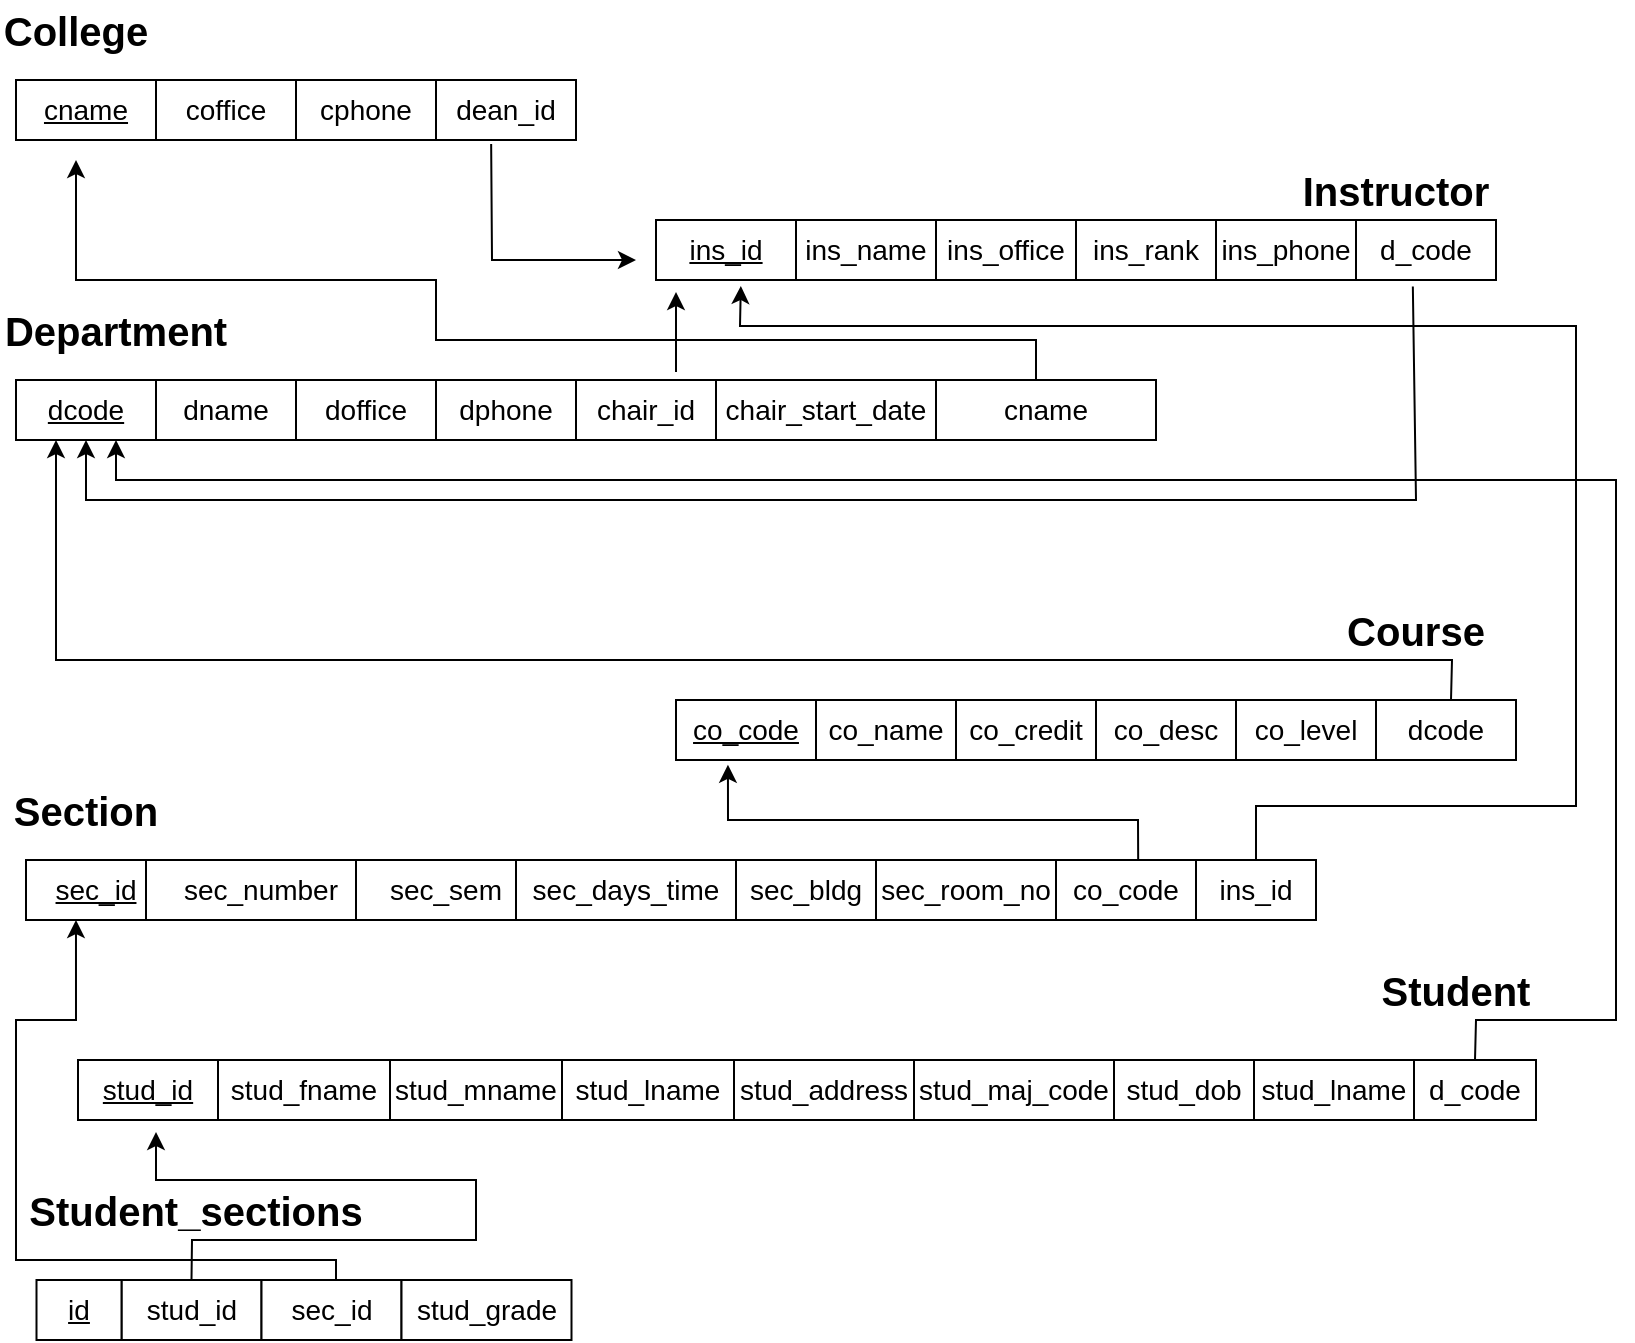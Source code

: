 <mxfile version="24.3.1" type="device">
  <diagram name="Page-1" id="ducd93hACRnwZ_MA11Ve">
    <mxGraphModel dx="1290" dy="530" grid="1" gridSize="10" guides="1" tooltips="1" connect="1" arrows="1" fold="1" page="1" pageScale="1" pageWidth="827" pageHeight="1169" math="0" shadow="0">
      <root>
        <mxCell id="0" />
        <mxCell id="1" parent="0" />
        <mxCell id="RGdw6zsYyYciSOCUpTUz-1" value="&lt;u&gt;&lt;font style=&quot;font-size: 14px;&quot;&gt;cname&lt;/font&gt;&lt;/u&gt;" style="rounded=0;whiteSpace=wrap;html=1;" vertex="1" parent="1">
          <mxGeometry x="10" y="50" width="70" height="30" as="geometry" />
        </mxCell>
        <mxCell id="RGdw6zsYyYciSOCUpTUz-2" value="&lt;b&gt;&lt;font style=&quot;font-size: 20px;&quot;&gt;College&lt;/font&gt;&lt;/b&gt;" style="text;html=1;align=center;verticalAlign=middle;whiteSpace=wrap;rounded=0;" vertex="1" parent="1">
          <mxGeometry x="10" y="10" width="60" height="30" as="geometry" />
        </mxCell>
        <mxCell id="RGdw6zsYyYciSOCUpTUz-3" value="&lt;font style=&quot;font-size: 14px;&quot;&gt;coffice&lt;/font&gt;" style="rounded=0;whiteSpace=wrap;html=1;" vertex="1" parent="1">
          <mxGeometry x="80" y="50" width="70" height="30" as="geometry" />
        </mxCell>
        <mxCell id="RGdw6zsYyYciSOCUpTUz-4" value="&lt;font style=&quot;font-size: 14px;&quot;&gt;cphone&lt;/font&gt;" style="rounded=0;whiteSpace=wrap;html=1;" vertex="1" parent="1">
          <mxGeometry x="150" y="50" width="70" height="30" as="geometry" />
        </mxCell>
        <mxCell id="RGdw6zsYyYciSOCUpTUz-5" value="&lt;font style=&quot;font-size: 14px;&quot;&gt;dean_id&lt;/font&gt;" style="rounded=0;whiteSpace=wrap;html=1;" vertex="1" parent="1">
          <mxGeometry x="220" y="50" width="70" height="30" as="geometry" />
        </mxCell>
        <mxCell id="RGdw6zsYyYciSOCUpTUz-6" value="&lt;b&gt;&lt;font style=&quot;font-size: 20px;&quot;&gt;Instructor&lt;/font&gt;&lt;/b&gt;" style="text;html=1;align=center;verticalAlign=middle;whiteSpace=wrap;rounded=0;" vertex="1" parent="1">
          <mxGeometry x="670" y="90" width="60" height="30" as="geometry" />
        </mxCell>
        <mxCell id="RGdw6zsYyYciSOCUpTUz-7" value="&lt;u&gt;&lt;font style=&quot;font-size: 14px;&quot;&gt;ins_id&lt;/font&gt;&lt;/u&gt;" style="rounded=0;whiteSpace=wrap;html=1;" vertex="1" parent="1">
          <mxGeometry x="330" y="120" width="70" height="30" as="geometry" />
        </mxCell>
        <mxCell id="RGdw6zsYyYciSOCUpTUz-8" value="&lt;font style=&quot;font-size: 14px;&quot;&gt;ins_name&lt;/font&gt;" style="rounded=0;whiteSpace=wrap;html=1;" vertex="1" parent="1">
          <mxGeometry x="400" y="120" width="70" height="30" as="geometry" />
        </mxCell>
        <mxCell id="RGdw6zsYyYciSOCUpTUz-9" value="&lt;font style=&quot;font-size: 14px;&quot;&gt;ins_office&lt;/font&gt;" style="rounded=0;whiteSpace=wrap;html=1;" vertex="1" parent="1">
          <mxGeometry x="470" y="120" width="70" height="30" as="geometry" />
        </mxCell>
        <mxCell id="RGdw6zsYyYciSOCUpTUz-10" value="&lt;font style=&quot;font-size: 14px;&quot;&gt;ins_rank&lt;/font&gt;" style="rounded=0;whiteSpace=wrap;html=1;" vertex="1" parent="1">
          <mxGeometry x="540" y="120" width="70" height="30" as="geometry" />
        </mxCell>
        <mxCell id="RGdw6zsYyYciSOCUpTUz-11" value="&lt;font style=&quot;font-size: 14px;&quot;&gt;ins_phone&lt;/font&gt;" style="rounded=0;whiteSpace=wrap;html=1;" vertex="1" parent="1">
          <mxGeometry x="610" y="120" width="70" height="30" as="geometry" />
        </mxCell>
        <mxCell id="RGdw6zsYyYciSOCUpTUz-12" value="&lt;font style=&quot;font-size: 14px;&quot;&gt;d_code&lt;/font&gt;" style="rounded=0;whiteSpace=wrap;html=1;" vertex="1" parent="1">
          <mxGeometry x="680" y="120" width="70" height="30" as="geometry" />
        </mxCell>
        <mxCell id="RGdw6zsYyYciSOCUpTUz-13" value="" style="endArrow=classic;html=1;rounded=0;exitX=0.394;exitY=1.067;exitDx=0;exitDy=0;exitPerimeter=0;" edge="1" parent="1" source="RGdw6zsYyYciSOCUpTUz-5">
          <mxGeometry width="50" height="50" relative="1" as="geometry">
            <mxPoint x="270" y="190" as="sourcePoint" />
            <mxPoint x="320" y="140" as="targetPoint" />
            <Array as="points">
              <mxPoint x="248" y="140" />
            </Array>
          </mxGeometry>
        </mxCell>
        <mxCell id="RGdw6zsYyYciSOCUpTUz-14" value="&lt;b&gt;&lt;font style=&quot;font-size: 20px;&quot;&gt;Department&lt;/font&gt;&lt;/b&gt;" style="text;html=1;align=center;verticalAlign=middle;whiteSpace=wrap;rounded=0;" vertex="1" parent="1">
          <mxGeometry x="30" y="160" width="60" height="30" as="geometry" />
        </mxCell>
        <mxCell id="RGdw6zsYyYciSOCUpTUz-15" value="&lt;u&gt;&lt;font style=&quot;font-size: 14px;&quot;&gt;dcode&lt;/font&gt;&lt;/u&gt;" style="rounded=0;whiteSpace=wrap;html=1;" vertex="1" parent="1">
          <mxGeometry x="10" y="200" width="70" height="30" as="geometry" />
        </mxCell>
        <mxCell id="RGdw6zsYyYciSOCUpTUz-16" value="&lt;font style=&quot;font-size: 14px;&quot;&gt;dname&lt;/font&gt;" style="rounded=0;whiteSpace=wrap;html=1;" vertex="1" parent="1">
          <mxGeometry x="80" y="200" width="70" height="30" as="geometry" />
        </mxCell>
        <mxCell id="RGdw6zsYyYciSOCUpTUz-17" value="&lt;span style=&quot;font-size: 14px;&quot;&gt;doffice&lt;/span&gt;" style="rounded=0;whiteSpace=wrap;html=1;" vertex="1" parent="1">
          <mxGeometry x="150" y="200" width="70" height="30" as="geometry" />
        </mxCell>
        <mxCell id="RGdw6zsYyYciSOCUpTUz-18" value="&lt;font style=&quot;font-size: 14px;&quot;&gt;dphone&lt;/font&gt;" style="rounded=0;whiteSpace=wrap;html=1;" vertex="1" parent="1">
          <mxGeometry x="220" y="200" width="70" height="30" as="geometry" />
        </mxCell>
        <mxCell id="RGdw6zsYyYciSOCUpTUz-19" value="&lt;font style=&quot;font-size: 14px;&quot;&gt;chair_id&lt;/font&gt;" style="rounded=0;whiteSpace=wrap;html=1;" vertex="1" parent="1">
          <mxGeometry x="290" y="200" width="70" height="30" as="geometry" />
        </mxCell>
        <mxCell id="RGdw6zsYyYciSOCUpTUz-20" value="&lt;font style=&quot;font-size: 14px;&quot;&gt;chair_start_date&lt;/font&gt;" style="rounded=0;whiteSpace=wrap;html=1;" vertex="1" parent="1">
          <mxGeometry x="360" y="200" width="110" height="30" as="geometry" />
        </mxCell>
        <mxCell id="RGdw6zsYyYciSOCUpTUz-23" value="" style="endArrow=classic;html=1;rounded=0;entryX=0.5;entryY=1;entryDx=0;entryDy=0;exitX=0.406;exitY=1.107;exitDx=0;exitDy=0;exitPerimeter=0;" edge="1" parent="1" source="RGdw6zsYyYciSOCUpTUz-12" target="RGdw6zsYyYciSOCUpTUz-15">
          <mxGeometry width="50" height="50" relative="1" as="geometry">
            <mxPoint x="720" y="160" as="sourcePoint" />
            <mxPoint x="30.0" y="252.4" as="targetPoint" />
            <Array as="points">
              <mxPoint x="710" y="260" />
              <mxPoint x="45" y="260" />
            </Array>
          </mxGeometry>
        </mxCell>
        <mxCell id="RGdw6zsYyYciSOCUpTUz-24" value="" style="endArrow=classic;html=1;rounded=0;" edge="1" parent="1">
          <mxGeometry width="50" height="50" relative="1" as="geometry">
            <mxPoint x="340" y="196" as="sourcePoint" />
            <mxPoint x="340" y="156" as="targetPoint" />
          </mxGeometry>
        </mxCell>
        <mxCell id="RGdw6zsYyYciSOCUpTUz-25" value="&lt;font style=&quot;font-size: 14px;&quot;&gt;cname&lt;/font&gt;" style="rounded=0;whiteSpace=wrap;html=1;" vertex="1" parent="1">
          <mxGeometry x="470" y="200" width="110" height="30" as="geometry" />
        </mxCell>
        <mxCell id="RGdw6zsYyYciSOCUpTUz-26" value="" style="endArrow=classic;html=1;rounded=0;" edge="1" parent="1">
          <mxGeometry width="50" height="50" relative="1" as="geometry">
            <mxPoint x="520" y="200" as="sourcePoint" />
            <mxPoint x="40" y="90" as="targetPoint" />
            <Array as="points">
              <mxPoint x="520" y="180" />
              <mxPoint x="220" y="180" />
              <mxPoint x="220" y="150" />
              <mxPoint x="40" y="150" />
            </Array>
          </mxGeometry>
        </mxCell>
        <mxCell id="RGdw6zsYyYciSOCUpTUz-27" value="&lt;b&gt;&lt;font style=&quot;font-size: 20px;&quot;&gt;Course&lt;/font&gt;&lt;/b&gt;" style="text;html=1;align=center;verticalAlign=middle;whiteSpace=wrap;rounded=0;" vertex="1" parent="1">
          <mxGeometry x="680" y="310" width="60" height="30" as="geometry" />
        </mxCell>
        <mxCell id="RGdw6zsYyYciSOCUpTUz-28" value="&lt;u&gt;&lt;font style=&quot;font-size: 14px;&quot;&gt;co_code&lt;/font&gt;&lt;/u&gt;" style="rounded=0;whiteSpace=wrap;html=1;" vertex="1" parent="1">
          <mxGeometry x="340" y="360" width="70" height="30" as="geometry" />
        </mxCell>
        <mxCell id="RGdw6zsYyYciSOCUpTUz-29" value="&lt;font style=&quot;font-size: 14px;&quot;&gt;co_name&lt;/font&gt;" style="rounded=0;whiteSpace=wrap;html=1;" vertex="1" parent="1">
          <mxGeometry x="410" y="360" width="70" height="30" as="geometry" />
        </mxCell>
        <mxCell id="RGdw6zsYyYciSOCUpTUz-30" value="&lt;font style=&quot;font-size: 14px;&quot;&gt;co_credit&lt;/font&gt;" style="rounded=0;whiteSpace=wrap;html=1;" vertex="1" parent="1">
          <mxGeometry x="480" y="360" width="70" height="30" as="geometry" />
        </mxCell>
        <mxCell id="RGdw6zsYyYciSOCUpTUz-31" value="&lt;font style=&quot;font-size: 14px;&quot;&gt;co_desc&lt;/font&gt;" style="rounded=0;whiteSpace=wrap;html=1;" vertex="1" parent="1">
          <mxGeometry x="550" y="360" width="70" height="30" as="geometry" />
        </mxCell>
        <mxCell id="RGdw6zsYyYciSOCUpTUz-32" value="&lt;font style=&quot;font-size: 14px;&quot;&gt;co_level&lt;/font&gt;" style="rounded=0;whiteSpace=wrap;html=1;" vertex="1" parent="1">
          <mxGeometry x="620" y="360" width="70" height="30" as="geometry" />
        </mxCell>
        <mxCell id="RGdw6zsYyYciSOCUpTUz-33" value="&lt;font style=&quot;font-size: 14px;&quot;&gt;dcode&lt;/font&gt;" style="rounded=0;whiteSpace=wrap;html=1;" vertex="1" parent="1">
          <mxGeometry x="690" y="360" width="70" height="30" as="geometry" />
        </mxCell>
        <mxCell id="RGdw6zsYyYciSOCUpTUz-34" value="" style="endArrow=classic;html=1;rounded=0;entryX=0.25;entryY=1;entryDx=0;entryDy=0;exitX=0.5;exitY=0;exitDx=0;exitDy=0;" edge="1" parent="1">
          <mxGeometry width="50" height="50" relative="1" as="geometry">
            <mxPoint x="727.5" y="360" as="sourcePoint" />
            <mxPoint x="30" y="230" as="targetPoint" />
            <Array as="points">
              <mxPoint x="728" y="340" />
              <mxPoint x="30" y="340" />
            </Array>
          </mxGeometry>
        </mxCell>
        <mxCell id="RGdw6zsYyYciSOCUpTUz-35" value="&lt;span style=&quot;font-size: 20px;&quot;&gt;&lt;b&gt;Section&lt;/b&gt;&lt;/span&gt;" style="text;html=1;align=center;verticalAlign=middle;whiteSpace=wrap;rounded=0;" vertex="1" parent="1">
          <mxGeometry x="15" y="400" width="60" height="30" as="geometry" />
        </mxCell>
        <mxCell id="RGdw6zsYyYciSOCUpTUz-36" value="&lt;u&gt;&lt;font style=&quot;font-size: 14px;&quot;&gt;sec_id&lt;/font&gt;&lt;/u&gt;" style="rounded=0;whiteSpace=wrap;html=1;" vertex="1" parent="1">
          <mxGeometry x="15" y="440" width="70" height="30" as="geometry" />
        </mxCell>
        <mxCell id="RGdw6zsYyYciSOCUpTUz-37" value="&lt;font style=&quot;font-size: 14px;&quot;&gt;sec_number&lt;/font&gt;" style="rounded=0;whiteSpace=wrap;html=1;" vertex="1" parent="1">
          <mxGeometry x="75" y="440" width="115" height="30" as="geometry" />
        </mxCell>
        <mxCell id="RGdw6zsYyYciSOCUpTUz-38" value="&lt;font style=&quot;font-size: 14px;&quot;&gt;sec_sem&lt;/font&gt;" style="rounded=0;whiteSpace=wrap;html=1;" vertex="1" parent="1">
          <mxGeometry x="180" y="440" width="90" height="30" as="geometry" />
        </mxCell>
        <mxCell id="RGdw6zsYyYciSOCUpTUz-39" value="&lt;font style=&quot;font-size: 14px;&quot;&gt;sec_days_time&lt;/font&gt;" style="rounded=0;whiteSpace=wrap;html=1;" vertex="1" parent="1">
          <mxGeometry x="260" y="440" width="110" height="30" as="geometry" />
        </mxCell>
        <mxCell id="RGdw6zsYyYciSOCUpTUz-40" value="&lt;font style=&quot;font-size: 14px;&quot;&gt;sec_bldg&lt;/font&gt;" style="rounded=0;whiteSpace=wrap;html=1;" vertex="1" parent="1">
          <mxGeometry x="370" y="440" width="70" height="30" as="geometry" />
        </mxCell>
        <mxCell id="RGdw6zsYyYciSOCUpTUz-41" value="&lt;font style=&quot;font-size: 14px;&quot;&gt;sec_room_no&lt;/font&gt;" style="rounded=0;whiteSpace=wrap;html=1;" vertex="1" parent="1">
          <mxGeometry x="440" y="440" width="90" height="30" as="geometry" />
        </mxCell>
        <mxCell id="RGdw6zsYyYciSOCUpTUz-43" value="&lt;font style=&quot;font-size: 14px;&quot;&gt;co_code&lt;/font&gt;" style="rounded=0;whiteSpace=wrap;html=1;" vertex="1" parent="1">
          <mxGeometry x="530" y="440" width="70" height="30" as="geometry" />
        </mxCell>
        <mxCell id="RGdw6zsYyYciSOCUpTUz-44" value="" style="endArrow=classic;html=1;rounded=0;entryX=0.371;entryY=1.08;entryDx=0;entryDy=0;entryPerimeter=0;exitX=0.587;exitY=-0.013;exitDx=0;exitDy=0;exitPerimeter=0;" edge="1" parent="1" source="RGdw6zsYyYciSOCUpTUz-43" target="RGdw6zsYyYciSOCUpTUz-28">
          <mxGeometry width="50" height="50" relative="1" as="geometry">
            <mxPoint x="575" y="440" as="sourcePoint" />
            <mxPoint x="600" y="410" as="targetPoint" />
            <Array as="points">
              <mxPoint x="571" y="420" />
              <mxPoint x="366" y="420" />
            </Array>
          </mxGeometry>
        </mxCell>
        <mxCell id="RGdw6zsYyYciSOCUpTUz-45" value="&lt;font style=&quot;font-size: 14px;&quot;&gt;ins_id&lt;/font&gt;" style="rounded=0;whiteSpace=wrap;html=1;" vertex="1" parent="1">
          <mxGeometry x="600" y="440" width="60" height="30" as="geometry" />
        </mxCell>
        <mxCell id="RGdw6zsYyYciSOCUpTUz-46" value="" style="endArrow=classic;html=1;rounded=0;entryX=0.606;entryY=1;entryDx=0;entryDy=0;entryPerimeter=0;" edge="1" parent="1">
          <mxGeometry width="50" height="50" relative="1" as="geometry">
            <mxPoint x="630" y="440" as="sourcePoint" />
            <mxPoint x="372.42" y="153" as="targetPoint" />
            <Array as="points">
              <mxPoint x="630" y="413" />
              <mxPoint x="790" y="413" />
              <mxPoint x="790" y="173" />
              <mxPoint x="372" y="173" />
            </Array>
          </mxGeometry>
        </mxCell>
        <mxCell id="RGdw6zsYyYciSOCUpTUz-48" value="&lt;span style=&quot;font-size: 20px;&quot;&gt;&lt;b&gt;Student&lt;/b&gt;&lt;/span&gt;" style="text;html=1;align=center;verticalAlign=middle;whiteSpace=wrap;rounded=0;" vertex="1" parent="1">
          <mxGeometry x="700" y="490" width="60" height="30" as="geometry" />
        </mxCell>
        <mxCell id="RGdw6zsYyYciSOCUpTUz-49" value="&lt;u&gt;&lt;font style=&quot;font-size: 14px;&quot;&gt;stud_id&lt;/font&gt;&lt;/u&gt;" style="rounded=0;whiteSpace=wrap;html=1;" vertex="1" parent="1">
          <mxGeometry x="41" y="540" width="70" height="30" as="geometry" />
        </mxCell>
        <mxCell id="RGdw6zsYyYciSOCUpTUz-50" value="&lt;font style=&quot;font-size: 14px;&quot;&gt;stud_address&lt;/font&gt;" style="rounded=0;whiteSpace=wrap;html=1;" vertex="1" parent="1">
          <mxGeometry x="369" y="540" width="90" height="30" as="geometry" />
        </mxCell>
        <mxCell id="RGdw6zsYyYciSOCUpTUz-51" value="&lt;font style=&quot;font-size: 14px;&quot;&gt;stud_maj_code&lt;/font&gt;" style="rounded=0;whiteSpace=wrap;html=1;" vertex="1" parent="1">
          <mxGeometry x="459" y="540" width="100" height="30" as="geometry" />
        </mxCell>
        <mxCell id="RGdw6zsYyYciSOCUpTUz-52" value="&lt;font style=&quot;font-size: 14px;&quot;&gt;stud_dob&lt;/font&gt;" style="rounded=0;whiteSpace=wrap;html=1;" vertex="1" parent="1">
          <mxGeometry x="559" y="540" width="70" height="30" as="geometry" />
        </mxCell>
        <mxCell id="RGdw6zsYyYciSOCUpTUz-53" value="&lt;font style=&quot;font-size: 14px;&quot;&gt;stud_fname&lt;/font&gt;" style="rounded=0;whiteSpace=wrap;html=1;" vertex="1" parent="1">
          <mxGeometry x="111" y="540" width="86" height="30" as="geometry" />
        </mxCell>
        <mxCell id="RGdw6zsYyYciSOCUpTUz-54" value="&lt;font style=&quot;font-size: 14px;&quot;&gt;stud_lname&lt;/font&gt;" style="rounded=0;whiteSpace=wrap;html=1;" vertex="1" parent="1">
          <mxGeometry x="629" y="540" width="80" height="30" as="geometry" />
        </mxCell>
        <mxCell id="RGdw6zsYyYciSOCUpTUz-55" value="&lt;font style=&quot;font-size: 14px;&quot;&gt;stud_mname&lt;/font&gt;" style="rounded=0;whiteSpace=wrap;html=1;" vertex="1" parent="1">
          <mxGeometry x="197" y="540" width="86" height="30" as="geometry" />
        </mxCell>
        <mxCell id="RGdw6zsYyYciSOCUpTUz-56" value="&lt;font style=&quot;font-size: 14px;&quot;&gt;stud_lname&lt;/font&gt;" style="rounded=0;whiteSpace=wrap;html=1;" vertex="1" parent="1">
          <mxGeometry x="283" y="540" width="86" height="30" as="geometry" />
        </mxCell>
        <mxCell id="RGdw6zsYyYciSOCUpTUz-57" value="&lt;font style=&quot;font-size: 14px;&quot;&gt;d_code&lt;/font&gt;" style="rounded=0;whiteSpace=wrap;html=1;" vertex="1" parent="1">
          <mxGeometry x="709" y="540" width="61" height="30" as="geometry" />
        </mxCell>
        <mxCell id="RGdw6zsYyYciSOCUpTUz-58" value="" style="endArrow=classic;html=1;rounded=0;exitX=0.5;exitY=0;exitDx=0;exitDy=0;" edge="1" parent="1" source="RGdw6zsYyYciSOCUpTUz-57">
          <mxGeometry width="50" height="50" relative="1" as="geometry">
            <mxPoint x="800" y="540" as="sourcePoint" />
            <mxPoint x="60" y="230" as="targetPoint" />
            <Array as="points">
              <mxPoint x="740" y="520" />
              <mxPoint x="810" y="520" />
              <mxPoint x="810" y="380" />
              <mxPoint x="810" y="250" />
              <mxPoint x="60" y="250" />
            </Array>
          </mxGeometry>
        </mxCell>
        <mxCell id="RGdw6zsYyYciSOCUpTUz-59" value="&lt;span style=&quot;font-size: 20px;&quot;&gt;&lt;b&gt;Student_sections&lt;/b&gt;&lt;/span&gt;" style="text;html=1;align=center;verticalAlign=middle;whiteSpace=wrap;rounded=0;" vertex="1" parent="1">
          <mxGeometry x="70" y="600" width="60" height="30" as="geometry" />
        </mxCell>
        <mxCell id="RGdw6zsYyYciSOCUpTUz-60" value="&lt;font style=&quot;font-size: 14px;&quot;&gt;stud_id&lt;/font&gt;" style="rounded=0;whiteSpace=wrap;html=1;" vertex="1" parent="1">
          <mxGeometry x="62.75" y="650" width="70" height="30" as="geometry" />
        </mxCell>
        <mxCell id="RGdw6zsYyYciSOCUpTUz-61" value="&lt;font style=&quot;font-size: 14px;&quot;&gt;sec_id&lt;/font&gt;" style="rounded=0;whiteSpace=wrap;html=1;" vertex="1" parent="1">
          <mxGeometry x="132.75" y="650" width="70" height="30" as="geometry" />
        </mxCell>
        <mxCell id="RGdw6zsYyYciSOCUpTUz-62" value="&lt;font style=&quot;font-size: 14px;&quot;&gt;stud_grade&lt;/font&gt;" style="rounded=0;whiteSpace=wrap;html=1;" vertex="1" parent="1">
          <mxGeometry x="202.75" y="650" width="85" height="30" as="geometry" />
        </mxCell>
        <mxCell id="RGdw6zsYyYciSOCUpTUz-73" value="" style="endArrow=classic;html=1;rounded=0;exitX=0.5;exitY=0;exitDx=0;exitDy=0;" edge="1" parent="1" source="RGdw6zsYyYciSOCUpTUz-60">
          <mxGeometry width="50" height="50" relative="1" as="geometry">
            <mxPoint x="50" y="640" as="sourcePoint" />
            <mxPoint x="80" y="576" as="targetPoint" />
            <Array as="points">
              <mxPoint x="98" y="630" />
              <mxPoint x="240" y="630" />
              <mxPoint x="240" y="620" />
              <mxPoint x="240" y="600" />
              <mxPoint x="80" y="600" />
            </Array>
          </mxGeometry>
        </mxCell>
        <mxCell id="RGdw6zsYyYciSOCUpTUz-74" value="" style="endArrow=classic;html=1;rounded=0;entryX=0.357;entryY=1;entryDx=0;entryDy=0;entryPerimeter=0;" edge="1" parent="1" target="RGdw6zsYyYciSOCUpTUz-36">
          <mxGeometry width="50" height="50" relative="1" as="geometry">
            <mxPoint x="170" y="650" as="sourcePoint" />
            <mxPoint x="40" y="480" as="targetPoint" />
            <Array as="points">
              <mxPoint x="170" y="640" />
              <mxPoint x="10" y="640" />
              <mxPoint x="10" y="520" />
              <mxPoint x="40" y="520" />
            </Array>
          </mxGeometry>
        </mxCell>
        <mxCell id="RGdw6zsYyYciSOCUpTUz-75" value="&lt;font style=&quot;font-size: 14px;&quot;&gt;&lt;u&gt;id&lt;/u&gt;&lt;/font&gt;" style="rounded=0;whiteSpace=wrap;html=1;" vertex="1" parent="1">
          <mxGeometry x="20.25" y="650" width="42.5" height="30" as="geometry" />
        </mxCell>
      </root>
    </mxGraphModel>
  </diagram>
</mxfile>
